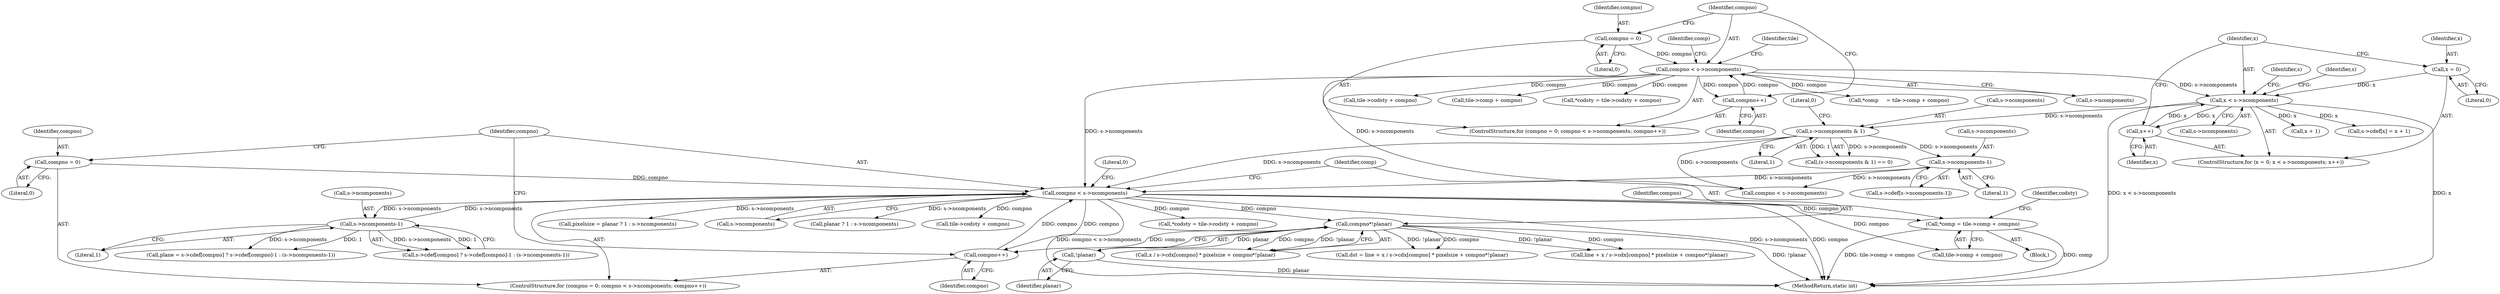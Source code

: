 digraph "0_FFmpeg_fe448cd28d674c3eff3072552eae366d0b659ce9@pointer" {
"1000476" [label="(Call,*comp = tile->comp + compno)"];
"1000467" [label="(Call,compno < s->ncomponents)"];
"1000464" [label="(Call,compno = 0)"];
"1000472" [label="(Call,compno++)"];
"1000670" [label="(Call,compno*!planar)"];
"1000672" [label="(Call,!planar)"];
"1000439" [label="(Call,s->ncomponents & 1)"];
"1000421" [label="(Call,x < s->ncomponents)"];
"1000426" [label="(Call,x++)"];
"1000418" [label="(Call,x = 0)"];
"1000134" [label="(Call,compno < s->ncomponents)"];
"1000131" [label="(Call,compno = 0)"];
"1000139" [label="(Call,compno++)"];
"1000569" [label="(Call,s->ncomponents-1)"];
"1000450" [label="(Call,s->ncomponents-1)"];
"1000573" [label="(Literal,1)"];
"1000443" [label="(Literal,1)"];
"1000441" [label="(Identifier,s)"];
"1000464" [label="(Call,compno = 0)"];
"1000660" [label="(Call,x / s->cdx[compno] * pixelsize + compno*!planar)"];
"1000130" [label="(ControlStructure,for (compno = 0; compno < s->ncomponents; compno++))"];
"1000139" [label="(Call,compno++)"];
"1000440" [label="(Call,s->ncomponents)"];
"1000478" [label="(Call,tile->comp + compno)"];
"1000438" [label="(Call,(s->ncomponents & 1) == 0)"];
"1000473" [label="(Identifier,compno)"];
"1000658" [label="(Call,line + x / s->cdx[compno] * pixelsize + compno*!planar)"];
"1000484" [label="(Call,*codsty = tile->codsty + compno)"];
"1000463" [label="(ControlStructure,for (compno = 0; compno < s->ncomponents; compno++))"];
"1000426" [label="(Call,x++)"];
"1000454" [label="(Literal,1)"];
"1000468" [label="(Identifier,compno)"];
"1000670" [label="(Call,compno*!planar)"];
"1000789" [label="(Call,compno < s->ncomponents)"];
"1000466" [label="(Literal,0)"];
"1000477" [label="(Identifier,comp)"];
"1000423" [label="(Call,s->ncomponents)"];
"1001114" [label="(MethodReturn,static int)"];
"1000422" [label="(Identifier,x)"];
"1000419" [label="(Identifier,x)"];
"1000554" [label="(Call,plane = s->cdef[compno] ? s->cdef[compno]-1 : (s->ncomponents-1))"];
"1000451" [label="(Call,s->ncomponents)"];
"1000467" [label="(Call,compno < s->ncomponents)"];
"1000418" [label="(Call,x = 0)"];
"1000132" [label="(Identifier,compno)"];
"1000556" [label="(Call,s->cdef[compno] ? s->cdef[compno]-1 : (s->ncomponents-1))"];
"1000431" [label="(Identifier,s)"];
"1000420" [label="(Literal,0)"];
"1000143" [label="(Call,*comp     = tile->comp + compno)"];
"1000401" [label="(Identifier,tile)"];
"1000134" [label="(Call,compno < s->ncomponents)"];
"1000434" [label="(Call,x + 1)"];
"1000427" [label="(Identifier,x)"];
"1000540" [label="(Call,pixelsize = planar ? 1 : s->ncomponents)"];
"1000450" [label="(Call,s->ncomponents-1)"];
"1000144" [label="(Identifier,comp)"];
"1000469" [label="(Call,s->ncomponents)"];
"1001113" [label="(Literal,0)"];
"1000446" [label="(Call,s->cdef[s->ncomponents-1])"];
"1000542" [label="(Call,planar ? 1 : s->ncomponents)"];
"1000569" [label="(Call,s->ncomponents-1)"];
"1000570" [label="(Call,s->ncomponents)"];
"1000135" [label="(Identifier,compno)"];
"1000486" [label="(Call,tile->codsty + compno)"];
"1000136" [label="(Call,s->ncomponents)"];
"1000485" [label="(Identifier,codsty)"];
"1000474" [label="(Block,)"];
"1000671" [label="(Identifier,compno)"];
"1000133" [label="(Literal,0)"];
"1000417" [label="(ControlStructure,for (x = 0; x < s->ncomponents; x++))"];
"1000444" [label="(Literal,0)"];
"1000421" [label="(Call,x < s->ncomponents)"];
"1000472" [label="(Call,compno++)"];
"1000428" [label="(Call,s->cdef[x] = x + 1)"];
"1000656" [label="(Call,dst = line + x / s->cdx[compno] * pixelsize + compno*!planar)"];
"1000673" [label="(Identifier,planar)"];
"1000672" [label="(Call,!planar)"];
"1000131" [label="(Call,compno = 0)"];
"1000465" [label="(Identifier,compno)"];
"1000476" [label="(Call,*comp = tile->comp + compno)"];
"1000140" [label="(Identifier,compno)"];
"1000153" [label="(Call,tile->codsty + compno)"];
"1000145" [label="(Call,tile->comp + compno)"];
"1000151" [label="(Call,*codsty = tile->codsty + compno)"];
"1000439" [label="(Call,s->ncomponents & 1)"];
"1000476" -> "1000474"  [label="AST: "];
"1000476" -> "1000478"  [label="CFG: "];
"1000477" -> "1000476"  [label="AST: "];
"1000478" -> "1000476"  [label="AST: "];
"1000485" -> "1000476"  [label="CFG: "];
"1000476" -> "1001114"  [label="DDG: comp"];
"1000476" -> "1001114"  [label="DDG: tile->comp + compno"];
"1000467" -> "1000476"  [label="DDG: compno"];
"1000467" -> "1000463"  [label="AST: "];
"1000467" -> "1000469"  [label="CFG: "];
"1000468" -> "1000467"  [label="AST: "];
"1000469" -> "1000467"  [label="AST: "];
"1000477" -> "1000467"  [label="CFG: "];
"1001113" -> "1000467"  [label="CFG: "];
"1000467" -> "1001114"  [label="DDG: compno"];
"1000467" -> "1001114"  [label="DDG: compno < s->ncomponents"];
"1000467" -> "1001114"  [label="DDG: s->ncomponents"];
"1000464" -> "1000467"  [label="DDG: compno"];
"1000472" -> "1000467"  [label="DDG: compno"];
"1000439" -> "1000467"  [label="DDG: s->ncomponents"];
"1000569" -> "1000467"  [label="DDG: s->ncomponents"];
"1000134" -> "1000467"  [label="DDG: s->ncomponents"];
"1000450" -> "1000467"  [label="DDG: s->ncomponents"];
"1000467" -> "1000472"  [label="DDG: compno"];
"1000467" -> "1000478"  [label="DDG: compno"];
"1000467" -> "1000484"  [label="DDG: compno"];
"1000467" -> "1000486"  [label="DDG: compno"];
"1000467" -> "1000540"  [label="DDG: s->ncomponents"];
"1000467" -> "1000542"  [label="DDG: s->ncomponents"];
"1000467" -> "1000569"  [label="DDG: s->ncomponents"];
"1000467" -> "1000670"  [label="DDG: compno"];
"1000464" -> "1000463"  [label="AST: "];
"1000464" -> "1000466"  [label="CFG: "];
"1000465" -> "1000464"  [label="AST: "];
"1000466" -> "1000464"  [label="AST: "];
"1000468" -> "1000464"  [label="CFG: "];
"1000472" -> "1000463"  [label="AST: "];
"1000472" -> "1000473"  [label="CFG: "];
"1000473" -> "1000472"  [label="AST: "];
"1000468" -> "1000472"  [label="CFG: "];
"1000670" -> "1000472"  [label="DDG: compno"];
"1000670" -> "1000660"  [label="AST: "];
"1000670" -> "1000672"  [label="CFG: "];
"1000671" -> "1000670"  [label="AST: "];
"1000672" -> "1000670"  [label="AST: "];
"1000660" -> "1000670"  [label="CFG: "];
"1000670" -> "1001114"  [label="DDG: !planar"];
"1000670" -> "1000656"  [label="DDG: compno"];
"1000670" -> "1000656"  [label="DDG: !planar"];
"1000670" -> "1000658"  [label="DDG: compno"];
"1000670" -> "1000658"  [label="DDG: !planar"];
"1000670" -> "1000660"  [label="DDG: compno"];
"1000670" -> "1000660"  [label="DDG: !planar"];
"1000672" -> "1000670"  [label="DDG: planar"];
"1000672" -> "1000673"  [label="CFG: "];
"1000673" -> "1000672"  [label="AST: "];
"1000672" -> "1001114"  [label="DDG: planar"];
"1000439" -> "1000438"  [label="AST: "];
"1000439" -> "1000443"  [label="CFG: "];
"1000440" -> "1000439"  [label="AST: "];
"1000443" -> "1000439"  [label="AST: "];
"1000444" -> "1000439"  [label="CFG: "];
"1000439" -> "1000438"  [label="DDG: s->ncomponents"];
"1000439" -> "1000438"  [label="DDG: 1"];
"1000421" -> "1000439"  [label="DDG: s->ncomponents"];
"1000439" -> "1000450"  [label="DDG: s->ncomponents"];
"1000439" -> "1000789"  [label="DDG: s->ncomponents"];
"1000421" -> "1000417"  [label="AST: "];
"1000421" -> "1000423"  [label="CFG: "];
"1000422" -> "1000421"  [label="AST: "];
"1000423" -> "1000421"  [label="AST: "];
"1000431" -> "1000421"  [label="CFG: "];
"1000441" -> "1000421"  [label="CFG: "];
"1000421" -> "1001114"  [label="DDG: x"];
"1000421" -> "1001114"  [label="DDG: x < s->ncomponents"];
"1000426" -> "1000421"  [label="DDG: x"];
"1000418" -> "1000421"  [label="DDG: x"];
"1000134" -> "1000421"  [label="DDG: s->ncomponents"];
"1000421" -> "1000426"  [label="DDG: x"];
"1000421" -> "1000428"  [label="DDG: x"];
"1000421" -> "1000434"  [label="DDG: x"];
"1000426" -> "1000417"  [label="AST: "];
"1000426" -> "1000427"  [label="CFG: "];
"1000427" -> "1000426"  [label="AST: "];
"1000422" -> "1000426"  [label="CFG: "];
"1000418" -> "1000417"  [label="AST: "];
"1000418" -> "1000420"  [label="CFG: "];
"1000419" -> "1000418"  [label="AST: "];
"1000420" -> "1000418"  [label="AST: "];
"1000422" -> "1000418"  [label="CFG: "];
"1000134" -> "1000130"  [label="AST: "];
"1000134" -> "1000136"  [label="CFG: "];
"1000135" -> "1000134"  [label="AST: "];
"1000136" -> "1000134"  [label="AST: "];
"1000144" -> "1000134"  [label="CFG: "];
"1000401" -> "1000134"  [label="CFG: "];
"1000131" -> "1000134"  [label="DDG: compno"];
"1000139" -> "1000134"  [label="DDG: compno"];
"1000134" -> "1000139"  [label="DDG: compno"];
"1000134" -> "1000143"  [label="DDG: compno"];
"1000134" -> "1000145"  [label="DDG: compno"];
"1000134" -> "1000151"  [label="DDG: compno"];
"1000134" -> "1000153"  [label="DDG: compno"];
"1000134" -> "1000789"  [label="DDG: s->ncomponents"];
"1000131" -> "1000130"  [label="AST: "];
"1000131" -> "1000133"  [label="CFG: "];
"1000132" -> "1000131"  [label="AST: "];
"1000133" -> "1000131"  [label="AST: "];
"1000135" -> "1000131"  [label="CFG: "];
"1000139" -> "1000130"  [label="AST: "];
"1000139" -> "1000140"  [label="CFG: "];
"1000140" -> "1000139"  [label="AST: "];
"1000135" -> "1000139"  [label="CFG: "];
"1000569" -> "1000556"  [label="AST: "];
"1000569" -> "1000573"  [label="CFG: "];
"1000570" -> "1000569"  [label="AST: "];
"1000573" -> "1000569"  [label="AST: "];
"1000556" -> "1000569"  [label="CFG: "];
"1000569" -> "1000554"  [label="DDG: s->ncomponents"];
"1000569" -> "1000554"  [label="DDG: 1"];
"1000569" -> "1000556"  [label="DDG: s->ncomponents"];
"1000569" -> "1000556"  [label="DDG: 1"];
"1000450" -> "1000446"  [label="AST: "];
"1000450" -> "1000454"  [label="CFG: "];
"1000451" -> "1000450"  [label="AST: "];
"1000454" -> "1000450"  [label="AST: "];
"1000446" -> "1000450"  [label="CFG: "];
"1000450" -> "1000789"  [label="DDG: s->ncomponents"];
}
